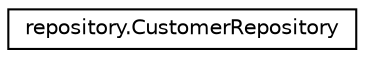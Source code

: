digraph "Graphical Class Hierarchy"
{
  edge [fontname="Helvetica",fontsize="10",labelfontname="Helvetica",labelfontsize="10"];
  node [fontname="Helvetica",fontsize="10",shape=record];
  rankdir="LR";
  Node0 [label="repository.CustomerRepository",height=0.2,width=0.4,color="black", fillcolor="white", style="filled",URL="$classrepository_1_1_customer_repository.html"];
}
